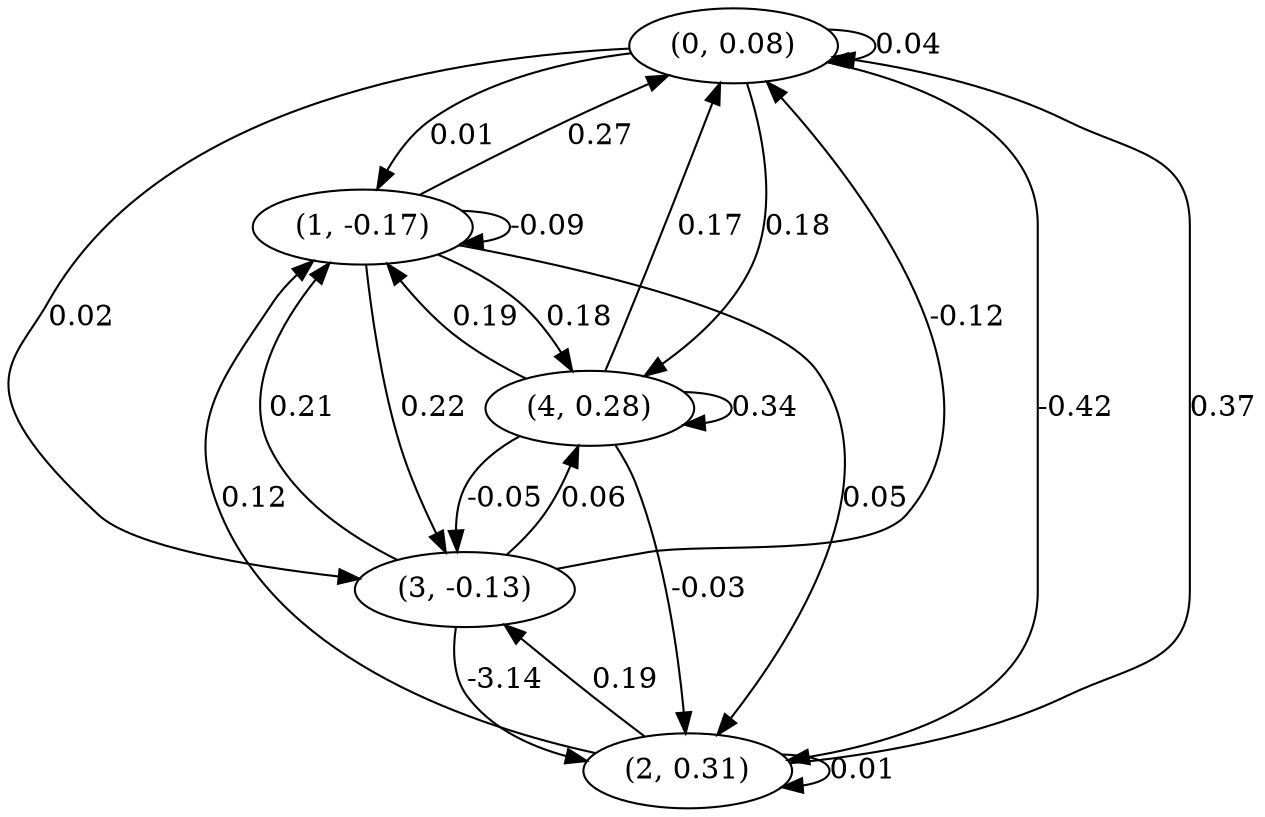 digraph {
    0 [ label = "(0, 0.08)" ]
    1 [ label = "(1, -0.17)" ]
    2 [ label = "(2, 0.31)" ]
    3 [ label = "(3, -0.13)" ]
    4 [ label = "(4, 0.28)" ]
    0 -> 0 [ label = "0.04" ]
    1 -> 1 [ label = "-0.09" ]
    2 -> 2 [ label = "0.01" ]
    4 -> 4 [ label = "0.34" ]
    1 -> 0 [ label = "0.27" ]
    2 -> 0 [ label = "0.37" ]
    3 -> 0 [ label = "-0.12" ]
    4 -> 0 [ label = "0.17" ]
    0 -> 1 [ label = "0.01" ]
    2 -> 1 [ label = "0.12" ]
    3 -> 1 [ label = "0.21" ]
    4 -> 1 [ label = "0.19" ]
    0 -> 2 [ label = "-0.42" ]
    1 -> 2 [ label = "0.05" ]
    3 -> 2 [ label = "-3.14" ]
    4 -> 2 [ label = "-0.03" ]
    0 -> 3 [ label = "0.02" ]
    1 -> 3 [ label = "0.22" ]
    2 -> 3 [ label = "0.19" ]
    4 -> 3 [ label = "-0.05" ]
    0 -> 4 [ label = "0.18" ]
    1 -> 4 [ label = "0.18" ]
    3 -> 4 [ label = "0.06" ]
}

